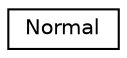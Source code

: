 digraph "Graphical Class Hierarchy"
{
  edge [fontname="Helvetica",fontsize="10",labelfontname="Helvetica",labelfontsize="10"];
  node [fontname="Helvetica",fontsize="10",shape=record];
  rankdir="LR";
  Node1 [label="Normal",height=0.2,width=0.4,color="black", fillcolor="white", style="filled",URL="$struct_normal.html"];
}
